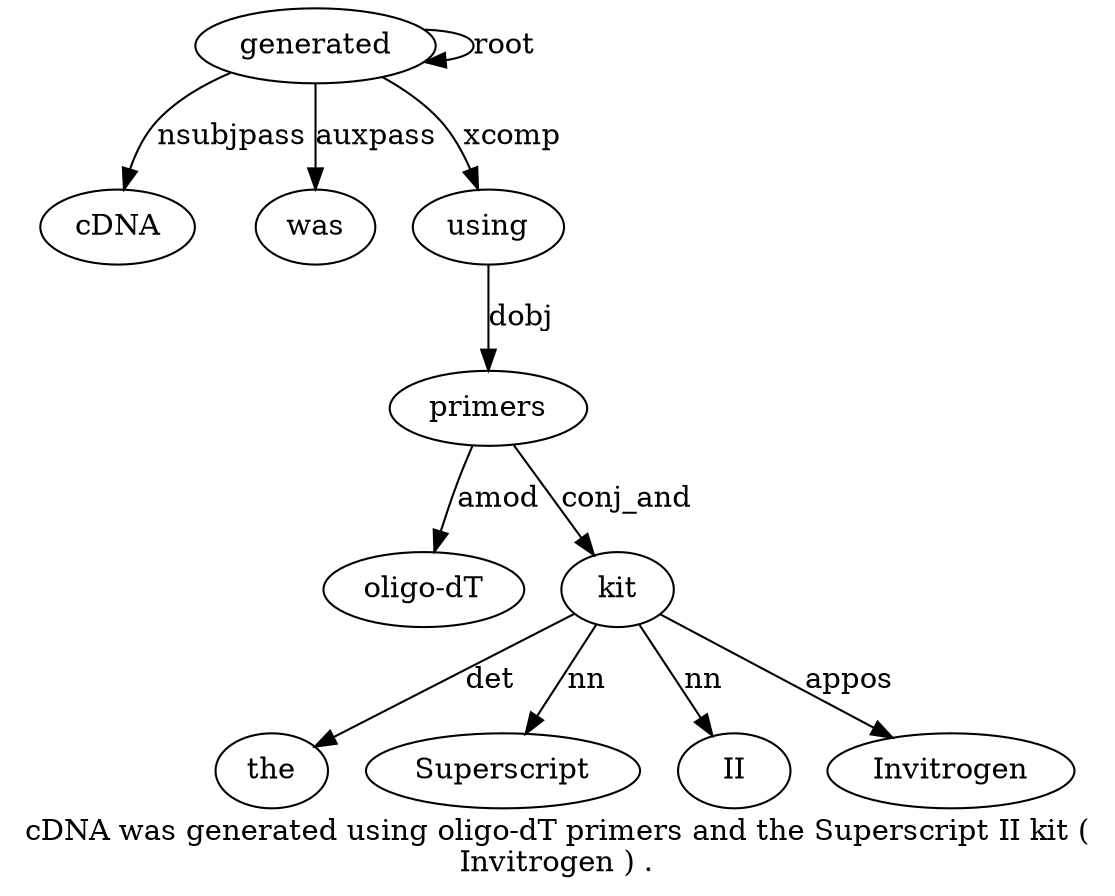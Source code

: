 digraph "cDNA was generated using oligo-dT primers and the Superscript II kit ( Invitrogen ) ." {
label="cDNA was generated using oligo-dT primers and the Superscript II kit (
Invitrogen ) .";
generated3 [style=filled, fillcolor=white, label=generated];
cDNA1 [style=filled, fillcolor=white, label=cDNA];
generated3 -> cDNA1  [label=nsubjpass];
was2 [style=filled, fillcolor=white, label=was];
generated3 -> was2  [label=auxpass];
generated3 -> generated3  [label=root];
using4 [style=filled, fillcolor=white, label=using];
generated3 -> using4  [label=xcomp];
primers6 [style=filled, fillcolor=white, label=primers];
"oligo-dT5" [style=filled, fillcolor=white, label="oligo-dT"];
primers6 -> "oligo-dT5"  [label=amod];
using4 -> primers6  [label=dobj];
kit11 [style=filled, fillcolor=white, label=kit];
the8 [style=filled, fillcolor=white, label=the];
kit11 -> the8  [label=det];
Superscript9 [style=filled, fillcolor=white, label=Superscript];
kit11 -> Superscript9  [label=nn];
II10 [style=filled, fillcolor=white, label=II];
kit11 -> II10  [label=nn];
primers6 -> kit11  [label=conj_and];
Invitrogen13 [style=filled, fillcolor=white, label=Invitrogen];
kit11 -> Invitrogen13  [label=appos];
}
